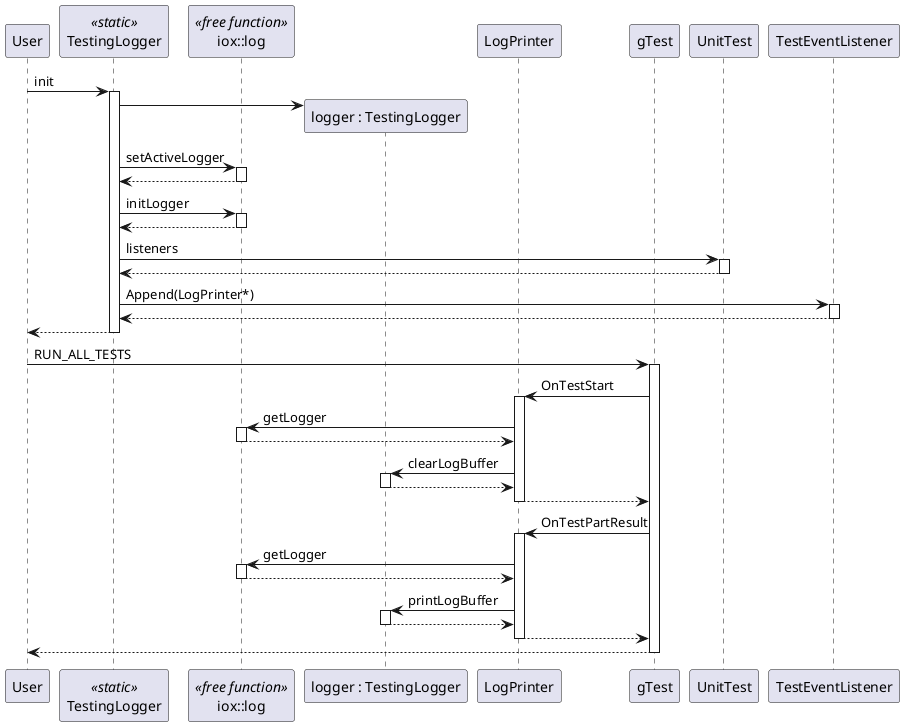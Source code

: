 @startuml

participant User
participant TestingLogger << static >>
participant "iox::log" as logFreeFunction << free function >>
participant "logger : TestingLogger" as testingLoggerInstance
participant LogPrinter
participant gTest
participant UnitTest
participant TestEventListener

User -> TestingLogger ++ : init
TestingLogger -> testingLoggerInstance **
TestingLogger -> logFreeFunction ++: setActiveLogger
return
TestingLogger -> logFreeFunction ++: initLogger
return
TestingLogger -> UnitTest ++ : listeners
return
TestingLogger -> TestEventListener ++ : Append(LogPrinter*)
return
return

User -> gTest ++ : RUN_ALL_TESTS

gTest -> LogPrinter ++ : OnTestStart
LogPrinter -> logFreeFunction ++: getLogger
return
LogPrinter -> testingLoggerInstance ++ : clearLogBuffer
return
return

gTest -> LogPrinter ++ : OnTestPartResult
LogPrinter -> logFreeFunction ++: getLogger
return
LogPrinter -> testingLoggerInstance ++ : printLogBuffer
return
return

return

@enduml
